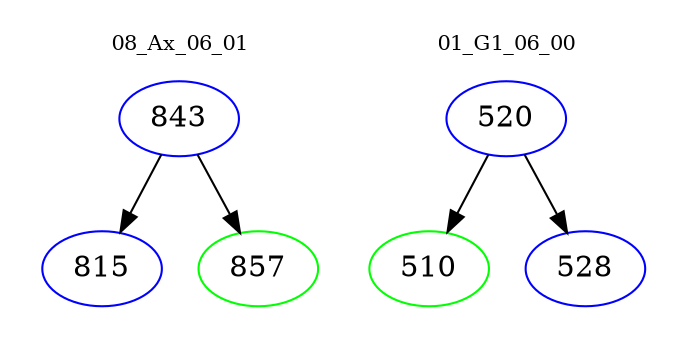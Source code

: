 digraph{
subgraph cluster_0 {
color = white
label = "08_Ax_06_01";
fontsize=10;
T0_843 [label="843", color="blue"]
T0_843 -> T0_815 [color="black"]
T0_815 [label="815", color="blue"]
T0_843 -> T0_857 [color="black"]
T0_857 [label="857", color="green"]
}
subgraph cluster_1 {
color = white
label = "01_G1_06_00";
fontsize=10;
T1_520 [label="520", color="blue"]
T1_520 -> T1_510 [color="black"]
T1_510 [label="510", color="green"]
T1_520 -> T1_528 [color="black"]
T1_528 [label="528", color="blue"]
}
}
